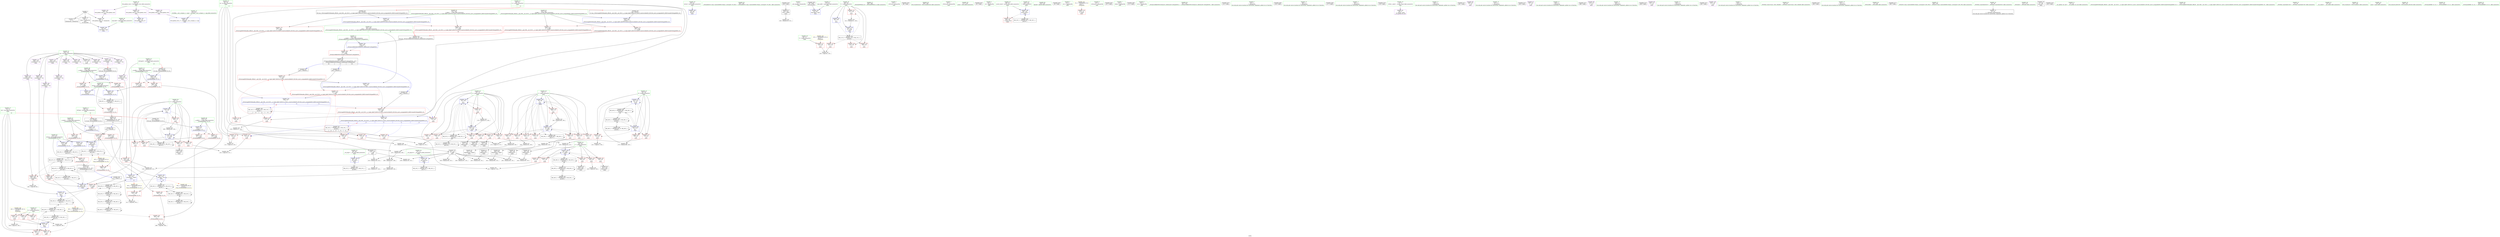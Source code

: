 digraph "SVFG" {
	label="SVFG";

	Node0x56489b049070 [shape=record,color=grey,label="{NodeID: 0\nNullPtr}"];
	Node0x56489b049070 -> Node0x56489b07b5e0[style=solid];
	Node0x56489b049070 -> Node0x56489b07b6e0[style=solid];
	Node0x56489b049070 -> Node0x56489b07c9c0[style=solid];
	Node0x56489b0cfcf0 [shape=record,color=black,label="{NodeID: 526\n397 = PHI(242, )\n0th arg _ZSt3maxIiERKT_S2_S2_ }"];
	Node0x56489b0cfcf0 -> Node0x56489b0853e0[style=solid];
	Node0x56489b09b470 [shape=record,color=black,label="{NodeID: 360\nMR_24V_2 = PHI(MR_24V_3, MR_24V_1, )\npts\{71 \}\n}"];
	Node0x56489b09b470 -> Node0x56489b07cfa0[style=dashed];
	Node0x56489b07cac0 [shape=record,color=blue,label="{NodeID: 194\n50\<--89\nretval\<--\nmain\n}"];
	Node0x56489b0793b0 [shape=record,color=purple,label="{NodeID: 111\n242\<--139\narrayidx49\<--vla\nmain\n|{<s0>15}}"];
	Node0x56489b0793b0:s0 -> Node0x56489b0cfcf0[style=solid,color=red];
	Node0x56489b077e30 [shape=record,color=green,label="{NodeID: 28\n54\<--55\nargv.addr\<--argv.addr_field_insensitive\nmain\n}"];
	Node0x56489b077e30 -> Node0x56489b07cc60[style=solid];
	Node0x56489b0850a0 [shape=record,color=blue,label="{NodeID: 222\n376\<--372\n__a.addr\<--__a\n_ZSt3minIiERKT_S2_S2_\n}"];
	Node0x56489b0850a0 -> Node0x56489b081bb0[style=dashed];
	Node0x56489b0850a0 -> Node0x56489b081c80[style=dashed];
	Node0x56489b07fcd0 [shape=record,color=red,label="{NodeID: 139\n206\<--74\n\<--x\nmain\n}"];
	Node0x56489b07fcd0 -> Node0x56489b08bc80[style=solid];
	Node0x56489b07a6c0 [shape=record,color=green,label="{NodeID: 56\n293\<--294\n_ZSt4endlIcSt11char_traitsIcEERSt13basic_ostreamIT_T0_ES6_\<--_ZSt4endlIcSt11char_traitsIcEERSt13basic_ostreamIT_T0_ES6__field_insensitive\n}"];
	Node0x56489b08c700 [shape=record,color=grey,label="{NodeID: 333\n320 = Binary(319, 321, )\n}"];
	Node0x56489b081390 [shape=record,color=red,label="{NodeID: 167\n250\<--249\n\<--arrayidx54\nmain\n}"];
	Node0x56489b081390 -> Node0x56489b08b680[style=solid];
	Node0x56489b07bf30 [shape=record,color=black,label="{NodeID: 84\n197\<--196\nidxprom30\<--\nmain\n}"];
	Node0x56489b06d1a0 [shape=record,color=green,label="{NodeID: 1\n7\<--1\n__dso_handle\<--dummyObj\nGlob }"];
	Node0x56489b0cfe30 [shape=record,color=black,label="{NodeID: 527\n398 = PHI(86, )\n1st arg _ZSt3maxIiERKT_S2_S2_ }"];
	Node0x56489b0cfe30 -> Node0x56489b0854b0[style=solid];
	Node0x56489b09b970 [shape=record,color=black,label="{NodeID: 361\nMR_26V_2 = PHI(MR_26V_10, MR_26V_1, )\npts\{73 \}\n}"];
	Node0x56489b09b970 -> Node0x56489b07d070[style=dashed];
	Node0x56489b07cb90 [shape=record,color=blue,label="{NodeID: 195\n52\<--48\nargc.addr\<--argc\nmain\n}"];
	Node0x56489b079480 [shape=record,color=purple,label="{NodeID: 112\n246\<--139\narrayidx52\<--vla\nmain\n}"];
	Node0x56489b077f00 [shape=record,color=green,label="{NodeID: 29\n56\<--57\nT\<--T_field_insensitive\nmain\n}"];
	Node0x56489b077f00 -> Node0x56489b07eaf0[style=solid];
	Node0x56489b085170 [shape=record,color=blue,label="{NodeID: 223\n378\<--373\n__b.addr\<--__b\n_ZSt3minIiERKT_S2_S2_\n}"];
	Node0x56489b085170 -> Node0x56489b081d50[style=dashed];
	Node0x56489b085170 -> Node0x56489b081e20[style=dashed];
	Node0x56489b07fda0 [shape=record,color=red,label="{NodeID: 140\n285\<--74\n\<--x\nmain\n}"];
	Node0x56489b07fda0 -> Node0x56489b08c580[style=solid];
	Node0x56489b07a7c0 [shape=record,color=green,label="{NodeID: 57\n295\<--296\n_ZNSolsEPFRSoS_E\<--_ZNSolsEPFRSoS_E_field_insensitive\n}"];
	Node0x56489b08c880 [shape=record,color=grey,label="{NodeID: 334\n194 = Binary(193, 132, )\n}"];
	Node0x56489b081460 [shape=record,color=red,label="{NodeID: 168\n257\<--254\n\<--call56\nmain\n}"];
	Node0x56489b081460 -> Node0x56489b0847f0[style=solid];
	Node0x56489b07c000 [shape=record,color=black,label="{NodeID: 85\n237\<--236\nidxprom46\<--add45\nmain\n}"];
	Node0x56489b07c000 -> Node0x56489b08b080[style=solid];
	Node0x56489b075d00 [shape=record,color=green,label="{NodeID: 2\n8\<--1\n_ZSt3cin\<--dummyObj\nGlob }"];
	Node0x56489b0d07e0 [shape=record,color=black,label="{NodeID: 528\n96 = PHI()\n}"];
	Node0x56489b09be70 [shape=record,color=black,label="{NodeID: 362\nMR_28V_2 = PHI(MR_28V_6, MR_28V_1, )\npts\{75 \}\n}"];
	Node0x56489b09be70 -> Node0x56489b07d140[style=dashed];
	Node0x56489b09be70 -> Node0x56489b09be70[style=dashed];
	Node0x56489b07cc60 [shape=record,color=blue,label="{NodeID: 196\n54\<--49\nargv.addr\<--argv\nmain\n}"];
	Node0x56489b079550 [shape=record,color=purple,label="{NodeID: 113\n249\<--139\narrayidx54\<--vla\nmain\n}"];
	Node0x56489b079550 -> Node0x56489b081390[style=solid];
	Node0x56489b077fd0 [shape=record,color=green,label="{NodeID: 30\n58\<--59\nt\<--t_field_insensitive\nmain\n}"];
	Node0x56489b077fd0 -> Node0x56489b07ebc0[style=solid];
	Node0x56489b077fd0 -> Node0x56489b07ec90[style=solid];
	Node0x56489b077fd0 -> Node0x56489b07ed60[style=solid];
	Node0x56489b077fd0 -> Node0x56489b07ee30[style=solid];
	Node0x56489b077fd0 -> Node0x56489b07cd30[style=solid];
	Node0x56489b077fd0 -> Node0x56489b084bc0[style=solid];
	Node0x56489b085240 [shape=record,color=blue,label="{NodeID: 224\n374\<--388\nretval\<--\n_ZSt3minIiERKT_S2_S2_\n}"];
	Node0x56489b085240 -> Node0x56489b099670[style=dashed];
	Node0x56489b07fe70 [shape=record,color=red,label="{NodeID: 141\n172\<--76\n\<--i\nmain\n}"];
	Node0x56489b07fe70 -> Node0x56489b08e380[style=solid];
	Node0x56489b07a8c0 [shape=record,color=green,label="{NodeID: 58\n308\<--309\nllvm.stackrestore\<--llvm.stackrestore_field_insensitive\n}"];
	Node0x56489b08ca00 [shape=record,color=grey,label="{NodeID: 335\n259 = Binary(258, 100, )\n}"];
	Node0x56489b08ca00 -> Node0x56489b07c340[style=solid];
	Node0x56489b081530 [shape=record,color=red,label="{NodeID: 169\n349\<--341\n\<--__a.addr\n_ZSt4swapIiENSt9enable_ifIXsr6__and_ISt6__not_ISt15__is_tuple_likeIT_EESt21is_move_constructibleIS3_ESt18is_move_assignableIS3_EEE5valueEvE4typeERS3_SC_\n|{<s0>26}}"];
	Node0x56489b081530:s0 -> Node0x56489b0d08e0[style=solid,color=red];
	Node0x56489b07c0d0 [shape=record,color=black,label="{NodeID: 86\n241\<--240\nidxprom48\<--\nmain\n}"];
	Node0x56489b075d90 [shape=record,color=green,label="{NodeID: 3\n9\<--1\n_ZSt4cout\<--dummyObj\nGlob }"];
	Node0x56489b0d08e0 [shape=record,color=black,label="{NodeID: 529\n434 = PHI(349, 355, 345, )\n0th arg _ZSt4moveIRiEONSt16remove_referenceIT_E4typeEOS2_ }"];
	Node0x56489b0d08e0 -> Node0x56489b085720[style=solid];
	Node0x56489b09c370 [shape=record,color=black,label="{NodeID: 363\nMR_30V_2 = PHI(MR_30V_7, MR_30V_1, )\npts\{77 \}\n}"];
	Node0x56489b09c370 -> Node0x56489b07d2e0[style=dashed];
	Node0x56489b09c370 -> Node0x56489b09c370[style=dashed];
	Node0x56489b07cd30 [shape=record,color=blue,label="{NodeID: 197\n58\<--100\nt\<--\nmain\n}"];
	Node0x56489b07cd30 -> Node0x56489b099b70[style=dashed];
	Node0x56489b079620 [shape=record,color=purple,label="{NodeID: 114\n262\<--139\narrayidx59\<--vla\nmain\n}"];
	Node0x56489b0780a0 [shape=record,color=green,label="{NodeID: 31\n60\<--61\nn\<--n_field_insensitive\nmain\n|{|<s3>11}}"];
	Node0x56489b0780a0 -> Node0x56489b07ef00[style=solid];
	Node0x56489b0780a0 -> Node0x56489b07efd0[style=solid];
	Node0x56489b0780a0 -> Node0x56489b07f0a0[style=solid];
	Node0x56489b0780a0:s3 -> Node0x56489b0cfa70[style=solid,color=red];
	Node0x56489b085310 [shape=record,color=blue,label="{NodeID: 225\n374\<--391\nretval\<--\n_ZSt3minIiERKT_S2_S2_\n}"];
	Node0x56489b085310 -> Node0x56489b099670[style=dashed];
	Node0x56489b07ff40 [shape=record,color=red,label="{NodeID: 142\n182\<--76\n\<--i\nmain\n}"];
	Node0x56489b07ff40 -> Node0x56489b07bcc0[style=solid];
	Node0x56489b07a9c0 [shape=record,color=green,label="{NodeID: 59\n317\<--318\nclock\<--clock_field_insensitive\n}"];
	Node0x56489b0cc5b0 [shape=record,color=black,label="{NodeID: 502\n92 = PHI()\n}"];
	Node0x56489b08cb80 [shape=record,color=grey,label="{NodeID: 336\n184 = Binary(183, 132, )\n}"];
	Node0x56489b081600 [shape=record,color=red,label="{NodeID: 170\n358\<--341\n\<--__a.addr\n_ZSt4swapIiENSt9enable_ifIXsr6__and_ISt6__not_ISt15__is_tuple_likeIT_EESt21is_move_constructibleIS3_ESt18is_move_assignableIS3_EEE5valueEvE4typeERS3_SC_\n}"];
	Node0x56489b081600 -> Node0x56489b084f00[style=solid];
	Node0x56489b07c1a0 [shape=record,color=black,label="{NodeID: 87\n244\<--243\nidxprom51\<--\nmain\n}"];
	Node0x56489b07c1a0 -> Node0x56489b08b380[style=solid];
	Node0x56489b076040 [shape=record,color=green,label="{NodeID: 4\n10\<--1\n.str\<--dummyObj\nGlob }"];
	Node0x56489b0d0cb0 [shape=record,color=black,label="{NodeID: 530\n48 = PHI()\n0th arg main }"];
	Node0x56489b0d0cb0 -> Node0x56489b07cb90[style=solid];
	Node0x56489b09c870 [shape=record,color=black,label="{NodeID: 364\nMR_32V_2 = PHI(MR_32V_8, MR_32V_1, )\npts\{79 \}\n}"];
	Node0x56489b09c870 -> Node0x56489b09c870[style=dashed];
	Node0x56489b09c870 -> Node0x56489b0ab970[style=dashed];
	Node0x56489b07ce00 [shape=record,color=blue,label="{NodeID: 198\n66\<--133\nsaved_stack\<--\nmain\n}"];
	Node0x56489b07ce00 -> Node0x56489b07f7f0[style=dashed];
	Node0x56489b07ce00 -> Node0x56489b09aa70[style=dashed];
	Node0x56489b07e950 [shape=record,color=purple,label="{NodeID: 115\n265\<--139\narrayidx61\<--vla\nmain\n}"];
	Node0x56489b07e950 -> Node0x56489b0847f0[style=solid];
	Node0x56489b078170 [shape=record,color=green,label="{NodeID: 32\n62\<--63\nm\<--m_field_insensitive\nmain\n|{|<s5>11}}"];
	Node0x56489b078170 -> Node0x56489b07f170[style=solid];
	Node0x56489b078170 -> Node0x56489b07f240[style=solid];
	Node0x56489b078170 -> Node0x56489b07f310[style=solid];
	Node0x56489b078170 -> Node0x56489b07f3e0[style=solid];
	Node0x56489b078170 -> Node0x56489b07f4b0[style=solid];
	Node0x56489b078170:s5 -> Node0x56489b0cfbb0[style=solid,color=red];
	Node0x56489b0853e0 [shape=record,color=blue,label="{NodeID: 226\n401\<--397\n__a.addr\<--__a\n_ZSt3maxIiERKT_S2_S2_\n}"];
	Node0x56489b0853e0 -> Node0x56489b082160[style=dashed];
	Node0x56489b0853e0 -> Node0x56489b082230[style=dashed];
	Node0x56489b080010 [shape=record,color=red,label="{NodeID: 143\n192\<--76\n\<--i\nmain\n}"];
	Node0x56489b080010 -> Node0x56489b07be60[style=solid];
	Node0x56489b07aac0 [shape=record,color=green,label="{NodeID: 60\n324\<--325\nfprintf\<--fprintf_field_insensitive\n}"];
	Node0x56489b0cc680 [shape=record,color=black,label="{NodeID: 503\n30 = PHI()\n}"];
	Node0x56489b08cd00 [shape=record,color=grey,label="{NodeID: 337\n155 = Binary(129, 132, )\n}"];
	Node0x56489b08cd00 -> Node0x56489b08b500[style=solid];
	Node0x56489b0816d0 [shape=record,color=red,label="{NodeID: 171\n355\<--343\n\<--__b.addr\n_ZSt4swapIiENSt9enable_ifIXsr6__and_ISt6__not_ISt15__is_tuple_likeIT_EESt21is_move_constructibleIS3_ESt18is_move_assignableIS3_EEE5valueEvE4typeERS3_SC_\n|{<s0>27}}"];
	Node0x56489b0816d0:s0 -> Node0x56489b0d08e0[style=solid,color=red];
	Node0x56489b07c270 [shape=record,color=black,label="{NodeID: 88\n248\<--247\nidxprom53\<--\nmain\n}"];
	Node0x56489b0760d0 [shape=record,color=green,label="{NodeID: 5\n12\<--1\n.str.1\<--dummyObj\nGlob }"];
	Node0x56489b0d0d80 [shape=record,color=black,label="{NodeID: 531\n372 = PHI(72, )\n0th arg _ZSt3minIiERKT_S2_S2_ }"];
	Node0x56489b0d0d80 -> Node0x56489b0850a0[style=solid];
	Node0x56489b09d580 [shape=record,color=black,label="{NodeID: 365\nMR_34V_2 = PHI(MR_34V_9, MR_34V_1, )\npts\{81 \}\n}"];
	Node0x56489b09d580 -> Node0x56489b09d580[style=dashed];
	Node0x56489b09d580 -> Node0x56489b0abe70[style=dashed];
	Node0x56489b07ced0 [shape=record,color=blue,label="{NodeID: 199\n68\<--129\n__vla_expr\<--\nmain\n}"];
	Node0x56489b07ced0 -> Node0x56489b09af70[style=dashed];
	Node0x56489b07ea20 [shape=record,color=red,label="{NodeID: 116\n315\<--15\n\<--stderr\nmain\n}"];
	Node0x56489b078240 [shape=record,color=green,label="{NodeID: 33\n64\<--65\nk\<--k_field_insensitive\nmain\n}"];
	Node0x56489b078240 -> Node0x56489b07f580[style=solid];
	Node0x56489b078240 -> Node0x56489b07f650[style=solid];
	Node0x56489b078240 -> Node0x56489b07f720[style=solid];
	Node0x56489b0854b0 [shape=record,color=blue,label="{NodeID: 227\n403\<--398\n__b.addr\<--__b\n_ZSt3maxIiERKT_S2_S2_\n}"];
	Node0x56489b0854b0 -> Node0x56489b082300[style=dashed];
	Node0x56489b0854b0 -> Node0x56489b0823d0[style=dashed];
	Node0x56489b0800e0 [shape=record,color=red,label="{NodeID: 144\n203\<--76\n\<--i\nmain\n}"];
	Node0x56489b0800e0 -> Node0x56489b08b980[style=solid];
	Node0x56489b07abc0 [shape=record,color=green,label="{NodeID: 61\n341\<--342\n__a.addr\<--__a.addr_field_insensitive\n_ZSt4swapIiENSt9enable_ifIXsr6__and_ISt6__not_ISt15__is_tuple_likeIT_EESt21is_move_constructibleIS3_ESt18is_move_assignableIS3_EEE5valueEvE4typeERS3_SC_\n}"];
	Node0x56489b07abc0 -> Node0x56489b081530[style=solid];
	Node0x56489b07abc0 -> Node0x56489b081600[style=solid];
	Node0x56489b07abc0 -> Node0x56489b084c90[style=solid];
	Node0x56489b0ce4c0 [shape=record,color=black,label="{NodeID: 504\n212 = PHI(371, )\n}"];
	Node0x56489b0ce4c0 -> Node0x56489b0812c0[style=solid];
	Node0x56489b08ce80 [shape=record,color=grey,label="{NodeID: 338\n261 = Binary(260, 132, )\n}"];
	Node0x56489b0817a0 [shape=record,color=red,label="{NodeID: 172\n362\<--343\n\<--__b.addr\n_ZSt4swapIiENSt9enable_ifIXsr6__and_ISt6__not_ISt15__is_tuple_likeIT_EESt21is_move_constructibleIS3_ESt18is_move_assignableIS3_EEE5valueEvE4typeERS3_SC_\n}"];
	Node0x56489b0817a0 -> Node0x56489b084fd0[style=solid];
	Node0x56489b07c340 [shape=record,color=black,label="{NodeID: 89\n260\<--259\nidxprom58\<--add57\nmain\n}"];
	Node0x56489b07c340 -> Node0x56489b08ce80[style=solid];
	Node0x56489b076190 [shape=record,color=green,label="{NodeID: 6\n14\<--1\n_ZSt4cerr\<--dummyObj\nGlob }"];
	Node0x56489b0d0e90 [shape=record,color=black,label="{NodeID: 532\n373 = PHI(80, )\n1st arg _ZSt3minIiERKT_S2_S2_ }"];
	Node0x56489b0d0e90 -> Node0x56489b085170[style=solid];
	Node0x56489b09d670 [shape=record,color=black,label="{NodeID: 366\nMR_36V_2 = PHI(MR_36V_10, MR_36V_1, )\npts\{83 \}\n}"];
	Node0x56489b09d670 -> Node0x56489b09d670[style=dashed];
	Node0x56489b09d670 -> Node0x56489b09fe70[style=dashed];
	Node0x56489b07cfa0 [shape=record,color=blue,label="{NodeID: 200\n70\<--132\n__vla_expr10\<--\nmain\n}"];
	Node0x56489b07cfa0 -> Node0x56489b09b470[style=dashed];
	Node0x56489b07eaf0 [shape=record,color=red,label="{NodeID: 117\n103\<--56\n\<--T\nmain\n}"];
	Node0x56489b07eaf0 -> Node0x56489b08dc00[style=solid];
	Node0x56489b078310 [shape=record,color=green,label="{NodeID: 34\n66\<--67\nsaved_stack\<--saved_stack_field_insensitive\nmain\n}"];
	Node0x56489b078310 -> Node0x56489b07f7f0[style=solid];
	Node0x56489b078310 -> Node0x56489b07ce00[style=solid];
	Node0x56489b085580 [shape=record,color=blue,label="{NodeID: 228\n399\<--413\nretval\<--\n_ZSt3maxIiERKT_S2_S2_\n}"];
	Node0x56489b085580 -> Node0x56489b082bf0[style=dashed];
	Node0x56489b0801b0 [shape=record,color=red,label="{NodeID: 145\n235\<--76\n\<--i\nmain\n}"];
	Node0x56489b0801b0 -> Node0x56489b08af00[style=solid];
	Node0x56489b07ac90 [shape=record,color=green,label="{NodeID: 62\n343\<--344\n__b.addr\<--__b.addr_field_insensitive\n_ZSt4swapIiENSt9enable_ifIXsr6__and_ISt6__not_ISt15__is_tuple_likeIT_EESt21is_move_constructibleIS3_ESt18is_move_assignableIS3_EEE5valueEvE4typeERS3_SC_\n}"];
	Node0x56489b07ac90 -> Node0x56489b0816d0[style=solid];
	Node0x56489b07ac90 -> Node0x56489b0817a0[style=solid];
	Node0x56489b07ac90 -> Node0x56489b084d60[style=solid];
	Node0x56489b0ce6b0 [shape=record,color=black,label="{NodeID: 505\n107 = PHI()\n}"];
	Node0x56489b08d000 [shape=record,color=grey,label="{NodeID: 339\n131 = Binary(130, 100, )\n}"];
	Node0x56489b08d000 -> Node0x56489b07ba50[style=solid];
	Node0x56489b081870 [shape=record,color=red,label="{NodeID: 173\n353\<--350\n\<--call\n_ZSt4swapIiENSt9enable_ifIXsr6__and_ISt6__not_ISt15__is_tuple_likeIT_EESt21is_move_constructibleIS3_ESt18is_move_assignableIS3_EEE5valueEvE4typeERS3_SC_\n}"];
	Node0x56489b081870 -> Node0x56489b084e30[style=solid];
	Node0x56489b07c410 [shape=record,color=black,label="{NodeID: 90\n264\<--263\nidxprom60\<--\nmain\n}"];
	Node0x56489b076a80 [shape=record,color=green,label="{NodeID: 7\n15\<--1\nstderr\<--dummyObj\nGlob }"];
	Node0x56489b09db70 [shape=record,color=black,label="{NodeID: 367\nMR_38V_2 = PHI(MR_38V_9, MR_38V_1, )\npts\{85 \}\n}"];
	Node0x56489b09db70 -> Node0x56489b09db70[style=dashed];
	Node0x56489b09db70 -> Node0x56489b0a0370[style=dashed];
	Node0x56489b07d070 [shape=record,color=blue,label="{NodeID: 201\n72\<--143\nans\<--\nmain\n}"];
	Node0x56489b07d070 -> Node0x56489b07f8c0[style=dashed];
	Node0x56489b07d070 -> Node0x56489b07f990[style=dashed];
	Node0x56489b07d070 -> Node0x56489b09b970[style=dashed];
	Node0x56489b07d070 -> Node0x56489b0aaa70[style=dashed];
	Node0x56489b07ebc0 [shape=record,color=red,label="{NodeID: 118\n102\<--58\n\<--t\nmain\n}"];
	Node0x56489b07ebc0 -> Node0x56489b08dc00[style=solid];
	Node0x56489b0783e0 [shape=record,color=green,label="{NodeID: 35\n68\<--69\n__vla_expr\<--__vla_expr_field_insensitive\nmain\n}"];
	Node0x56489b0783e0 -> Node0x56489b07ced0[style=solid];
	Node0x56489b085650 [shape=record,color=blue,label="{NodeID: 229\n399\<--416\nretval\<--\n_ZSt3maxIiERKT_S2_S2_\n}"];
	Node0x56489b085650 -> Node0x56489b082bf0[style=dashed];
	Node0x56489b080280 [shape=record,color=red,label="{NodeID: 146\n243\<--76\n\<--i\nmain\n}"];
	Node0x56489b080280 -> Node0x56489b07c1a0[style=solid];
	Node0x56489b07ad60 [shape=record,color=green,label="{NodeID: 63\n345\<--346\n__tmp\<--__tmp_field_insensitive\n_ZSt4swapIiENSt9enable_ifIXsr6__and_ISt6__not_ISt15__is_tuple_likeIT_EESt21is_move_constructibleIS3_ESt18is_move_assignableIS3_EEE5valueEvE4typeERS3_SC_\n|{|<s1>28}}"];
	Node0x56489b07ad60 -> Node0x56489b084e30[style=solid];
	Node0x56489b07ad60:s1 -> Node0x56489b0d08e0[style=solid,color=red];
	Node0x56489b0ce780 [shape=record,color=black,label="{NodeID: 506\n111 = PHI()\n}"];
	Node0x56489b08d180 [shape=record,color=grey,label="{NodeID: 340\n270 = Binary(269, 100, )\n}"];
	Node0x56489b08d180 -> Node0x56489b084880[style=solid];
	Node0x56489b081940 [shape=record,color=red,label="{NodeID: 174\n357\<--356\n\<--call1\n_ZSt4swapIiENSt9enable_ifIXsr6__and_ISt6__not_ISt15__is_tuple_likeIT_EESt21is_move_constructibleIS3_ESt18is_move_assignableIS3_EEE5valueEvE4typeERS3_SC_\n}"];
	Node0x56489b081940 -> Node0x56489b084f00[style=solid];
	Node0x56489b07c4e0 [shape=record,color=black,label="{NodeID: 91\n319\<--316\nconv\<--call84\nmain\n}"];
	Node0x56489b07c4e0 -> Node0x56489b08c700[style=solid];
	Node0x56489b076b10 [shape=record,color=green,label="{NodeID: 8\n16\<--1\n.str.2\<--dummyObj\nGlob }"];
	Node0x56489b09e070 [shape=record,color=black,label="{NodeID: 368\nMR_40V_2 = PHI(MR_40V_10, MR_40V_1, )\npts\{87 \}\n}"];
	Node0x56489b09e070 -> Node0x56489b09e070[style=dashed];
	Node0x56489b09e070 -> Node0x56489b0a0870[style=dashed];
	Node0x56489b07d140 [shape=record,color=blue,label="{NodeID: 202\n74\<--100\nx\<--\nmain\n}"];
	Node0x56489b07d140 -> Node0x56489b07fa60[style=dashed];
	Node0x56489b07d140 -> Node0x56489b07fb30[style=dashed];
	Node0x56489b07d140 -> Node0x56489b07fc00[style=dashed];
	Node0x56489b07d140 -> Node0x56489b07fcd0[style=dashed];
	Node0x56489b07d140 -> Node0x56489b07fda0[style=dashed];
	Node0x56489b07d140 -> Node0x56489b084af0[style=dashed];
	Node0x56489b07d140 -> Node0x56489b09be70[style=dashed];
	Node0x56489b07ec90 [shape=record,color=red,label="{NodeID: 119\n110\<--58\n\<--t\nmain\n}"];
	Node0x56489b0784b0 [shape=record,color=green,label="{NodeID: 36\n70\<--71\n__vla_expr10\<--__vla_expr10_field_insensitive\nmain\n}"];
	Node0x56489b0784b0 -> Node0x56489b07cfa0[style=solid];
	Node0x56489b085720 [shape=record,color=blue,label="{NodeID: 230\n435\<--434\n__t.addr\<--__t\n_ZSt4moveIRiEONSt16remove_referenceIT_E4typeEOS2_\n}"];
	Node0x56489b085720 -> Node0x56489b082640[style=dashed];
	Node0x56489b080350 [shape=record,color=red,label="{NodeID: 147\n258\<--76\n\<--i\nmain\n}"];
	Node0x56489b080350 -> Node0x56489b08ca00[style=solid];
	Node0x56489b07ae30 [shape=record,color=green,label="{NodeID: 64\n351\<--352\n_ZSt4moveIRiEONSt16remove_referenceIT_E4typeEOS2_\<--_ZSt4moveIRiEONSt16remove_referenceIT_E4typeEOS2__field_insensitive\n}"];
	Node0x56489b0ce850 [shape=record,color=black,label="{NodeID: 507\n115 = PHI()\n}"];
	Node0x56489b08d300 [shape=record,color=grey,label="{NodeID: 341\n411 = cmp(408, 410, )\n}"];
	Node0x56489b081a10 [shape=record,color=red,label="{NodeID: 175\n361\<--360\n\<--call2\n_ZSt4swapIiENSt9enable_ifIXsr6__and_ISt6__not_ISt15__is_tuple_likeIT_EESt21is_move_constructibleIS3_ESt18is_move_assignableIS3_EEE5valueEvE4typeERS3_SC_\n}"];
	Node0x56489b081a10 -> Node0x56489b084fd0[style=solid];
	Node0x56489b07c5b0 [shape=record,color=black,label="{NodeID: 92\n371\<--394\n_ZSt3minIiERKT_S2_S2__ret\<--\n_ZSt3minIiERKT_S2_S2_\n|{<s0>14}}"];
	Node0x56489b07c5b0:s0 -> Node0x56489b0ce4c0[style=solid,color=blue];
	Node0x56489b076bd0 [shape=record,color=green,label="{NodeID: 9\n19\<--1\n\<--dummyObj\nCan only get source location for instruction, argument, global var or function.}"];
	Node0x56489b0b31f0 [shape=record,color=yellow,style=double,label="{NodeID: 452\n26V_1 = ENCHI(MR_26V_0)\npts\{73 \}\nFun[_ZSt3minIiERKT_S2_S2_]}"];
	Node0x56489b0b31f0 -> Node0x56489b081fc0[style=dashed];
	Node0x56489b09e570 [shape=record,color=black,label="{NodeID: 369\nMR_42V_2 = PHI(MR_42V_11, MR_42V_1, )\npts\{140 \}\n}"];
	Node0x56489b09e570 -> Node0x56489b07d210[style=dashed];
	Node0x56489b09e570 -> Node0x56489b09e570[style=dashed];
	Node0x56489b07d210 [shape=record,color=blue,label="{NodeID: 203\n168\<--162\narrayidx16\<--\nmain\n}"];
	Node0x56489b07d210 -> Node0x56489b0a0d70[style=dashed];
	Node0x56489b07ed60 [shape=record,color=red,label="{NodeID: 120\n299\<--58\n\<--t\nmain\n}"];
	Node0x56489b078580 [shape=record,color=green,label="{NodeID: 37\n72\<--73\nans\<--ans_field_insensitive\nmain\n|{|<s4>14}}"];
	Node0x56489b078580 -> Node0x56489b07f8c0[style=solid];
	Node0x56489b078580 -> Node0x56489b07f990[style=solid];
	Node0x56489b078580 -> Node0x56489b07d070[style=solid];
	Node0x56489b078580 -> Node0x56489b07d550[style=solid];
	Node0x56489b078580:s4 -> Node0x56489b0d0d80[style=solid,color=red];
	Node0x56489b080420 [shape=record,color=red,label="{NodeID: 148\n280\<--76\n\<--i\nmain\n}"];
	Node0x56489b080420 -> Node0x56489b08bb00[style=solid];
	Node0x56489b07af30 [shape=record,color=green,label="{NodeID: 65\n374\<--375\nretval\<--retval_field_insensitive\n_ZSt3minIiERKT_S2_S2_\n}"];
	Node0x56489b07af30 -> Node0x56489b081ae0[style=solid];
	Node0x56489b07af30 -> Node0x56489b085240[style=solid];
	Node0x56489b07af30 -> Node0x56489b085310[style=solid];
	Node0x56489b0ce920 [shape=record,color=black,label="{NodeID: 508\n116 = PHI()\n}"];
	Node0x56489b0b19c0 [shape=record,color=yellow,style=double,label="{NodeID: 425\n40V_1 = ENCHI(MR_40V_0)\npts\{87 \}\nFun[_ZSt3maxIiERKT_S2_S2_]}"];
	Node0x56489b0b19c0 -> Node0x56489b082570[style=dashed];
	Node0x56489b08d480 [shape=record,color=grey,label="{NodeID: 342\n190 = cmp(189, 89, )\n}"];
	Node0x56489b081ae0 [shape=record,color=red,label="{NodeID: 176\n394\<--374\n\<--retval\n_ZSt3minIiERKT_S2_S2_\n}"];
	Node0x56489b081ae0 -> Node0x56489b07c5b0[style=solid];
	Node0x56489b07c680 [shape=record,color=black,label="{NodeID: 93\n396\<--419\n_ZSt3maxIiERKT_S2_S2__ret\<--\n_ZSt3maxIiERKT_S2_S2_\n|{<s0>15}}"];
	Node0x56489b07c680:s0 -> Node0x56489b0cf4f0[style=solid,color=blue];
	Node0x56489b076c90 [shape=record,color=green,label="{NodeID: 10\n89\<--1\n\<--dummyObj\nCan only get source location for instruction, argument, global var or function.}"];
	Node0x56489b07d2e0 [shape=record,color=blue,label="{NodeID: 204\n76\<--89\ni\<--\nmain\n}"];
	Node0x56489b07d2e0 -> Node0x56489b07fe70[style=dashed];
	Node0x56489b07d2e0 -> Node0x56489b07ff40[style=dashed];
	Node0x56489b07d2e0 -> Node0x56489b080010[style=dashed];
	Node0x56489b07d2e0 -> Node0x56489b0800e0[style=dashed];
	Node0x56489b07d2e0 -> Node0x56489b0801b0[style=dashed];
	Node0x56489b07d2e0 -> Node0x56489b080280[style=dashed];
	Node0x56489b07d2e0 -> Node0x56489b080350[style=dashed];
	Node0x56489b07d2e0 -> Node0x56489b080420[style=dashed];
	Node0x56489b07d2e0 -> Node0x56489b07d2e0[style=dashed];
	Node0x56489b07d2e0 -> Node0x56489b084a20[style=dashed];
	Node0x56489b07d2e0 -> Node0x56489b09c370[style=dashed];
	Node0x56489b07ee30 [shape=record,color=red,label="{NodeID: 121\n311\<--58\n\<--t\nmain\n}"];
	Node0x56489b07ee30 -> Node0x56489b08b800[style=solid];
	Node0x56489b078650 [shape=record,color=green,label="{NodeID: 38\n74\<--75\nx\<--x_field_insensitive\nmain\n}"];
	Node0x56489b078650 -> Node0x56489b07fa60[style=solid];
	Node0x56489b078650 -> Node0x56489b07fb30[style=solid];
	Node0x56489b078650 -> Node0x56489b07fc00[style=solid];
	Node0x56489b078650 -> Node0x56489b07fcd0[style=solid];
	Node0x56489b078650 -> Node0x56489b07fda0[style=solid];
	Node0x56489b078650 -> Node0x56489b07d140[style=solid];
	Node0x56489b078650 -> Node0x56489b084af0[style=solid];
	Node0x56489b0804f0 [shape=record,color=red,label="{NodeID: 149\n178\<--78\n\<--j\nmain\n}"];
	Node0x56489b0804f0 -> Node0x56489b08dd80[style=solid];
	Node0x56489b07b000 [shape=record,color=green,label="{NodeID: 66\n376\<--377\n__a.addr\<--__a.addr_field_insensitive\n_ZSt3minIiERKT_S2_S2_\n}"];
	Node0x56489b07b000 -> Node0x56489b081bb0[style=solid];
	Node0x56489b07b000 -> Node0x56489b081c80[style=solid];
	Node0x56489b07b000 -> Node0x56489b0850a0[style=solid];
	Node0x56489b0cea20 [shape=record,color=black,label="{NodeID: 509\n117 = PHI()\n}"];
	Node0x56489b0b1ad0 [shape=record,color=yellow,style=double,label="{NodeID: 426\n42V_1 = ENCHI(MR_42V_0)\npts\{140 \}\nFun[_ZSt3maxIiERKT_S2_S2_]}"];
	Node0x56489b0b1ad0 -> Node0x56489b0824a0[style=dashed];
	Node0x56489b08d600 [shape=record,color=grey,label="{NodeID: 343\n229 = cmp(100, 228, )\n}"];
	Node0x56489b081bb0 [shape=record,color=red,label="{NodeID: 177\n384\<--376\n\<--__a.addr\n_ZSt3minIiERKT_S2_S2_\n}"];
	Node0x56489b081bb0 -> Node0x56489b081fc0[style=solid];
	Node0x56489b07c750 [shape=record,color=black,label="{NodeID: 94\n433\<--438\n_ZSt4moveIRiEONSt16remove_referenceIT_E4typeEOS2__ret\<--\n_ZSt4moveIRiEONSt16remove_referenceIT_E4typeEOS2_\n|{<s0>26|<s1>27|<s2>28}}"];
	Node0x56489b07c750:s0 -> Node0x56489b0cf6b0[style=solid,color=blue];
	Node0x56489b07c750:s1 -> Node0x56489b0cf7f0[style=solid,color=blue];
	Node0x56489b07c750:s2 -> Node0x56489b0cf930[style=solid,color=blue];
	Node0x56489b076d90 [shape=record,color=green,label="{NodeID: 11\n93\<--1\n\<--dummyObj\nCan only get source location for instruction, argument, global var or function.}"];
	Node0x56489b07d3b0 [shape=record,color=blue,label="{NodeID: 205\n78\<--100\nj\<--\nmain\n}"];
	Node0x56489b07d3b0 -> Node0x56489b0804f0[style=dashed];
	Node0x56489b07d3b0 -> Node0x56489b0805c0[style=dashed];
	Node0x56489b07d3b0 -> Node0x56489b080690[style=dashed];
	Node0x56489b07d3b0 -> Node0x56489b080760[style=dashed];
	Node0x56489b07d3b0 -> Node0x56489b080830[style=dashed];
	Node0x56489b07d3b0 -> Node0x56489b080900[style=dashed];
	Node0x56489b07d3b0 -> Node0x56489b0809d0[style=dashed];
	Node0x56489b07d3b0 -> Node0x56489b07d3b0[style=dashed];
	Node0x56489b07d3b0 -> Node0x56489b084950[style=dashed];
	Node0x56489b07d3b0 -> Node0x56489b0ab970[style=dashed];
	Node0x56489b07ef00 [shape=record,color=red,label="{NodeID: 122\n120\<--60\n\<--n\nmain\n}"];
	Node0x56489b07ef00 -> Node0x56489b08e200[style=solid];
	Node0x56489b078720 [shape=record,color=green,label="{NodeID: 39\n76\<--77\ni\<--i_field_insensitive\nmain\n}"];
	Node0x56489b078720 -> Node0x56489b07fe70[style=solid];
	Node0x56489b078720 -> Node0x56489b07ff40[style=solid];
	Node0x56489b078720 -> Node0x56489b080010[style=solid];
	Node0x56489b078720 -> Node0x56489b0800e0[style=solid];
	Node0x56489b078720 -> Node0x56489b0801b0[style=solid];
	Node0x56489b078720 -> Node0x56489b080280[style=solid];
	Node0x56489b078720 -> Node0x56489b080350[style=solid];
	Node0x56489b078720 -> Node0x56489b080420[style=solid];
	Node0x56489b078720 -> Node0x56489b07d2e0[style=solid];
	Node0x56489b078720 -> Node0x56489b084a20[style=solid];
	Node0x56489b08ad80 [shape=record,color=grey,label="{NodeID: 316\n138 = Binary(129, 132, )\n}"];
	Node0x56489b0805c0 [shape=record,color=red,label="{NodeID: 150\n186\<--78\n\<--j\nmain\n}"];
	Node0x56489b0805c0 -> Node0x56489b07bd90[style=solid];
	Node0x56489b07b0d0 [shape=record,color=green,label="{NodeID: 67\n378\<--379\n__b.addr\<--__b.addr_field_insensitive\n_ZSt3minIiERKT_S2_S2_\n}"];
	Node0x56489b07b0d0 -> Node0x56489b081d50[style=solid];
	Node0x56489b07b0d0 -> Node0x56489b081e20[style=solid];
	Node0x56489b07b0d0 -> Node0x56489b085170[style=solid];
	Node0x56489b0ceb20 [shape=record,color=black,label="{NodeID: 510\n118 = PHI()\n}"];
	Node0x56489b08d780 [shape=record,color=grey,label="{NodeID: 344\n233 = cmp(231, 232, )\n}"];
	Node0x56489b081c80 [shape=record,color=red,label="{NodeID: 178\n391\<--376\n\<--__a.addr\n_ZSt3minIiERKT_S2_S2_\n}"];
	Node0x56489b081c80 -> Node0x56489b085310[style=solid];
	Node0x56489b07c820 [shape=record,color=purple,label="{NodeID: 95\n29\<--4\n\<--_ZStL8__ioinit\n__cxx_global_var_init\n}"];
	Node0x56489b076e90 [shape=record,color=green,label="{NodeID: 12\n100\<--1\n\<--dummyObj\nCan only get source location for instruction, argument, global var or function.}"];
	Node0x56489b0b34c0 [shape=record,color=yellow,style=double,label="{NodeID: 455\n34V_1 = ENCHI(MR_34V_0)\npts\{81 \}\nFun[_ZSt3minIiERKT_S2_S2_]}"];
	Node0x56489b0b34c0 -> Node0x56489b081ef0[style=dashed];
	Node0x56489b07d480 [shape=record,color=blue,label="{NodeID: 206\n80\<--210\nref.tmp\<--sub\nmain\n|{|<s2>14}}"];
	Node0x56489b07d480 -> Node0x56489b0812c0[style=dashed];
	Node0x56489b07d480 -> Node0x56489b083af0[style=dashed];
	Node0x56489b07d480:s2 -> Node0x56489b0b34c0[style=dashed,color=red];
	Node0x56489b07efd0 [shape=record,color=red,label="{NodeID: 123\n127\<--60\n\<--n\nmain\n}"];
	Node0x56489b07efd0 -> Node0x56489b08b200[style=solid];
	Node0x56489b0787f0 [shape=record,color=green,label="{NodeID: 40\n78\<--79\nj\<--j_field_insensitive\nmain\n}"];
	Node0x56489b0787f0 -> Node0x56489b0804f0[style=solid];
	Node0x56489b0787f0 -> Node0x56489b0805c0[style=solid];
	Node0x56489b0787f0 -> Node0x56489b080690[style=solid];
	Node0x56489b0787f0 -> Node0x56489b080760[style=solid];
	Node0x56489b0787f0 -> Node0x56489b080830[style=solid];
	Node0x56489b0787f0 -> Node0x56489b080900[style=solid];
	Node0x56489b0787f0 -> Node0x56489b0809d0[style=solid];
	Node0x56489b0787f0 -> Node0x56489b07d3b0[style=solid];
	Node0x56489b0787f0 -> Node0x56489b084950[style=solid];
	Node0x56489b0aa070 [shape=record,color=black,label="{NodeID: 400\nMR_40V_6 = PHI(MR_40V_8, MR_40V_5, )\npts\{87 \}\n}"];
	Node0x56489b0aa070 -> Node0x56489b07d7c0[style=dashed];
	Node0x56489b0aa070 -> Node0x56489b0a2670[style=dashed];
	Node0x56489b0aa070 -> Node0x56489b0aa070[style=dashed];
	Node0x56489b08af00 [shape=record,color=grey,label="{NodeID: 317\n236 = Binary(235, 100, )\n}"];
	Node0x56489b08af00 -> Node0x56489b07c000[style=solid];
	Node0x56489b080690 [shape=record,color=red,label="{NodeID: 151\n196\<--78\n\<--j\nmain\n}"];
	Node0x56489b080690 -> Node0x56489b07bf30[style=solid];
	Node0x56489b07b1a0 [shape=record,color=green,label="{NodeID: 68\n399\<--400\nretval\<--retval_field_insensitive\n_ZSt3maxIiERKT_S2_S2_\n}"];
	Node0x56489b07b1a0 -> Node0x56489b082090[style=solid];
	Node0x56489b07b1a0 -> Node0x56489b085580[style=solid];
	Node0x56489b07b1a0 -> Node0x56489b085650[style=solid];
	Node0x56489b0cebf0 [shape=record,color=black,label="{NodeID: 511\n291 = PHI()\n}"];
	Node0x56489b08d900 [shape=record,color=grey,label="{NodeID: 345\n386 = cmp(383, 385, )\n}"];
	Node0x56489b081d50 [shape=record,color=red,label="{NodeID: 179\n382\<--378\n\<--__b.addr\n_ZSt3minIiERKT_S2_S2_\n}"];
	Node0x56489b081d50 -> Node0x56489b081ef0[style=solid];
	Node0x56489b079710 [shape=record,color=purple,label="{NodeID: 96\n106\<--10\n\<--.str\nmain\n}"];
	Node0x56489b076f90 [shape=record,color=green,label="{NodeID: 13\n157\<--1\n\<--dummyObj\nCan only get source location for instruction, argument, global var or function.}"];
	Node0x56489b07d550 [shape=record,color=blue,label="{NodeID: 207\n72\<--215\nans\<--\nmain\n}"];
	Node0x56489b07d550 -> Node0x56489b0830f0[style=dashed];
	Node0x56489b07f0a0 [shape=record,color=red,label="{NodeID: 124\n173\<--60\n\<--n\nmain\n}"];
	Node0x56489b07f0a0 -> Node0x56489b08e380[style=solid];
	Node0x56489b0788c0 [shape=record,color=green,label="{NodeID: 41\n80\<--81\nref.tmp\<--ref.tmp_field_insensitive\nmain\n|{|<s1>14}}"];
	Node0x56489b0788c0 -> Node0x56489b07d480[style=solid];
	Node0x56489b0788c0:s1 -> Node0x56489b0d0e90[style=solid,color=red];
	Node0x56489b0aa570 [shape=record,color=black,label="{NodeID: 401\nMR_42V_7 = PHI(MR_42V_9, MR_42V_6, )\npts\{140 \}\n|{|<s5>15}}"];
	Node0x56489b0aa570 -> Node0x56489b081390[style=dashed];
	Node0x56489b0aa570 -> Node0x56489b081460[style=dashed];
	Node0x56489b0aa570 -> Node0x56489b0847f0[style=dashed];
	Node0x56489b0aa570 -> Node0x56489b0a2b70[style=dashed];
	Node0x56489b0aa570 -> Node0x56489b0aa570[style=dashed];
	Node0x56489b0aa570:s5 -> Node0x56489b0b1ad0[style=dashed,color=red];
	Node0x56489b08b080 [shape=record,color=grey,label="{NodeID: 318\n238 = Binary(237, 132, )\n}"];
	Node0x56489b080760 [shape=record,color=red,label="{NodeID: 152\n208\<--78\n\<--j\nmain\n}"];
	Node0x56489b080760 -> Node0x56489b08bf80[style=solid];
	Node0x56489b07b270 [shape=record,color=green,label="{NodeID: 69\n401\<--402\n__a.addr\<--__a.addr_field_insensitive\n_ZSt3maxIiERKT_S2_S2_\n}"];
	Node0x56489b07b270 -> Node0x56489b082160[style=solid];
	Node0x56489b07b270 -> Node0x56489b082230[style=solid];
	Node0x56489b07b270 -> Node0x56489b0853e0[style=solid];
	Node0x56489b0ced20 [shape=record,color=black,label="{NodeID: 512\n292 = PHI()\n}"];
	Node0x56489b08da80 [shape=record,color=grey,label="{NodeID: 346\n201 = cmp(199, 200, )\n}"];
	Node0x56489b081e20 [shape=record,color=red,label="{NodeID: 180\n388\<--378\n\<--__b.addr\n_ZSt3minIiERKT_S2_S2_\n}"];
	Node0x56489b081e20 -> Node0x56489b085240[style=solid];
	Node0x56489b0797e0 [shape=record,color=purple,label="{NodeID: 97\n297\<--10\n\<--.str\nmain\n}"];
	Node0x56489b077090 [shape=record,color=green,label="{NodeID: 14\n159\<--1\n\<--dummyObj\nCan only get source location for instruction, argument, global var or function.}"];
	Node0x56489b09fe70 [shape=record,color=black,label="{NodeID: 374\nMR_36V_4 = PHI(MR_36V_5, MR_36V_3, )\npts\{83 \}\n}"];
	Node0x56489b09fe70 -> Node0x56489b07d620[style=dashed];
	Node0x56489b09fe70 -> Node0x56489b09d670[style=dashed];
	Node0x56489b09fe70 -> Node0x56489b09fe70[style=dashed];
	Node0x56489b09fe70 -> Node0x56489b0a1c70[style=dashed];
	Node0x56489b07d620 [shape=record,color=blue,label="{NodeID: 208\n82\<--219\nd\<--\nmain\n}"];
	Node0x56489b07d620 -> Node0x56489b080aa0[style=dashed];
	Node0x56489b07d620 -> Node0x56489b080b70[style=dashed];
	Node0x56489b07d620 -> Node0x56489b080c40[style=dashed];
	Node0x56489b07d620 -> Node0x56489b084880[style=dashed];
	Node0x56489b07d620 -> Node0x56489b0a1c70[style=dashed];
	Node0x56489b07f170 [shape=record,color=red,label="{NodeID: 125\n119\<--62\n\<--m\nmain\n}"];
	Node0x56489b07f170 -> Node0x56489b08e200[style=solid];
	Node0x56489b078990 [shape=record,color=green,label="{NodeID: 42\n82\<--83\nd\<--d_field_insensitive\nmain\n}"];
	Node0x56489b078990 -> Node0x56489b080aa0[style=solid];
	Node0x56489b078990 -> Node0x56489b080b70[style=solid];
	Node0x56489b078990 -> Node0x56489b080c40[style=solid];
	Node0x56489b078990 -> Node0x56489b07d620[style=solid];
	Node0x56489b078990 -> Node0x56489b084880[style=solid];
	Node0x56489b0aaa70 [shape=record,color=black,label="{NodeID: 402\nMR_26V_4 = PHI(MR_26V_5, MR_26V_3, )\npts\{73 \}\n}"];
	Node0x56489b0aaa70 -> Node0x56489b07f8c0[style=dashed];
	Node0x56489b0aaa70 -> Node0x56489b07f990[style=dashed];
	Node0x56489b0aaa70 -> Node0x56489b09b970[style=dashed];
	Node0x56489b0aaa70 -> Node0x56489b0830f0[style=dashed];
	Node0x56489b0aaa70 -> Node0x56489b0aaa70[style=dashed];
	Node0x56489b08b200 [shape=record,color=grey,label="{NodeID: 319\n128 = Binary(127, 100, )\n}"];
	Node0x56489b08b200 -> Node0x56489b07b980[style=solid];
	Node0x56489b080830 [shape=record,color=red,label="{NodeID: 153\n224\<--78\n\<--j\nmain\n}"];
	Node0x56489b080830 -> Node0x56489b08be00[style=solid];
	Node0x56489b07b340 [shape=record,color=green,label="{NodeID: 70\n403\<--404\n__b.addr\<--__b.addr_field_insensitive\n_ZSt3maxIiERKT_S2_S2_\n}"];
	Node0x56489b07b340 -> Node0x56489b082300[style=solid];
	Node0x56489b07b340 -> Node0x56489b0823d0[style=solid];
	Node0x56489b07b340 -> Node0x56489b0854b0[style=solid];
	Node0x56489b0cedf0 [shape=record,color=black,label="{NodeID: 513\n298 = PHI()\n}"];
	Node0x56489b08dc00 [shape=record,color=grey,label="{NodeID: 347\n104 = cmp(102, 103, )\n}"];
	Node0x56489b081ef0 [shape=record,color=red,label="{NodeID: 181\n383\<--382\n\<--\n_ZSt3minIiERKT_S2_S2_\n}"];
	Node0x56489b081ef0 -> Node0x56489b08d900[style=solid];
	Node0x56489b0798b0 [shape=record,color=purple,label="{NodeID: 98\n114\<--12\n\<--.str.1\nmain\n}"];
	Node0x56489b077190 [shape=record,color=green,label="{NodeID: 15\n164\<--1\n\<--dummyObj\nCan only get source location for instruction, argument, global var or function.}"];
	Node0x56489b0a0370 [shape=record,color=black,label="{NodeID: 375\nMR_38V_4 = PHI(MR_38V_5, MR_38V_3, )\npts\{85 \}\n}"];
	Node0x56489b0a0370 -> Node0x56489b07d6f0[style=dashed];
	Node0x56489b0a0370 -> Node0x56489b09db70[style=dashed];
	Node0x56489b0a0370 -> Node0x56489b0a0370[style=dashed];
	Node0x56489b0a0370 -> Node0x56489b0a2170[style=dashed];
	Node0x56489b07d6f0 [shape=record,color=blue,label="{NodeID: 209\n84\<--226\ny\<--add41\nmain\n}"];
	Node0x56489b07d6f0 -> Node0x56489b080d10[style=dashed];
	Node0x56489b07d6f0 -> Node0x56489b080de0[style=dashed];
	Node0x56489b07d6f0 -> Node0x56489b080eb0[style=dashed];
	Node0x56489b07d6f0 -> Node0x56489b080f80[style=dashed];
	Node0x56489b07d6f0 -> Node0x56489b081050[style=dashed];
	Node0x56489b07d6f0 -> Node0x56489b07d6f0[style=dashed];
	Node0x56489b07d6f0 -> Node0x56489b0a2170[style=dashed];
	Node0x56489b07f240 [shape=record,color=red,label="{NodeID: 126\n130\<--62\n\<--m\nmain\n}"];
	Node0x56489b07f240 -> Node0x56489b08d000[style=solid];
	Node0x56489b078a60 [shape=record,color=green,label="{NodeID: 43\n84\<--85\ny\<--y_field_insensitive\nmain\n}"];
	Node0x56489b078a60 -> Node0x56489b080d10[style=solid];
	Node0x56489b078a60 -> Node0x56489b080de0[style=solid];
	Node0x56489b078a60 -> Node0x56489b080eb0[style=solid];
	Node0x56489b078a60 -> Node0x56489b080f80[style=solid];
	Node0x56489b078a60 -> Node0x56489b081050[style=solid];
	Node0x56489b078a60 -> Node0x56489b07d6f0[style=solid];
	Node0x56489b08b380 [shape=record,color=grey,label="{NodeID: 320\n245 = Binary(244, 132, )\n}"];
	Node0x56489b080900 [shape=record,color=red,label="{NodeID: 154\n247\<--78\n\<--j\nmain\n}"];
	Node0x56489b080900 -> Node0x56489b07c270[style=solid];
	Node0x56489b07b410 [shape=record,color=green,label="{NodeID: 71\n435\<--436\n__t.addr\<--__t.addr_field_insensitive\n_ZSt4moveIRiEONSt16remove_referenceIT_E4typeEOS2_\n}"];
	Node0x56489b07b410 -> Node0x56489b082640[style=solid];
	Node0x56489b07b410 -> Node0x56489b085720[style=solid];
	Node0x56489b0cef20 [shape=record,color=black,label="{NodeID: 514\n300 = PHI()\n}"];
	Node0x56489b0b1f60 [shape=record,color=yellow,style=double,label="{NodeID: 431\n2V_1 = ENCHI(MR_2V_0)\npts\{1 \}\nFun[main]}"];
	Node0x56489b0b1f60 -> Node0x56489b07ea20[style=dashed];
	Node0x56489b08dd80 [shape=record,color=grey,label="{NodeID: 348\n180 = cmp(178, 179, )\n}"];
	Node0x56489b081fc0 [shape=record,color=red,label="{NodeID: 182\n385\<--384\n\<--\n_ZSt3minIiERKT_S2_S2_\n}"];
	Node0x56489b081fc0 -> Node0x56489b08d900[style=solid];
	Node0x56489b079980 [shape=record,color=purple,label="{NodeID: 99\n301\<--12\n\<--.str.1\nmain\n}"];
	Node0x56489b077290 [shape=record,color=green,label="{NodeID: 16\n205\<--1\n\<--dummyObj\nCan only get source location for instruction, argument, global var or function.}"];
	Node0x56489b0a0870 [shape=record,color=black,label="{NodeID: 376\nMR_40V_4 = PHI(MR_40V_5, MR_40V_3, )\npts\{87 \}\n}"];
	Node0x56489b0a0870 -> Node0x56489b09e070[style=dashed];
	Node0x56489b0a0870 -> Node0x56489b0a0870[style=dashed];
	Node0x56489b0a0870 -> Node0x56489b0a2670[style=dashed];
	Node0x56489b0a0870 -> Node0x56489b0aa070[style=dashed];
	Node0x56489b07d7c0 [shape=record,color=blue,label="{NodeID: 210\n86\<--252\nref.tmp50\<--add55\nmain\n|{|<s2>15}}"];
	Node0x56489b07d7c0 -> Node0x56489b081460[style=dashed];
	Node0x56489b07d7c0 -> Node0x56489b0aa070[style=dashed];
	Node0x56489b07d7c0:s2 -> Node0x56489b0b19c0[style=dashed,color=red];
	Node0x56489b07f310 [shape=record,color=red,label="{NodeID: 127\n151\<--62\n\<--m\nmain\n}"];
	Node0x56489b07f310 -> Node0x56489b08df00[style=solid];
	Node0x56489b078b30 [shape=record,color=green,label="{NodeID: 44\n86\<--87\nref.tmp50\<--ref.tmp50_field_insensitive\nmain\n|{|<s1>15}}"];
	Node0x56489b078b30 -> Node0x56489b07d7c0[style=solid];
	Node0x56489b078b30:s1 -> Node0x56489b0cfe30[style=solid,color=red];
	Node0x56489b08b500 [shape=record,color=grey,label="{NodeID: 321\n156 = Binary(157, 155, )\n}"];
	Node0x56489b0809d0 [shape=record,color=red,label="{NodeID: 155\n275\<--78\n\<--j\nmain\n}"];
	Node0x56489b0809d0 -> Node0x56489b08c400[style=solid];
	Node0x56489b07b4e0 [shape=record,color=green,label="{NodeID: 72\n20\<--440\n_GLOBAL__sub_I_aropan_2_1.cpp\<--_GLOBAL__sub_I_aropan_2_1.cpp_field_insensitive\n}"];
	Node0x56489b07b4e0 -> Node0x56489b07c8f0[style=solid];
	Node0x56489b0cf020 [shape=record,color=black,label="{NodeID: 515\n302 = PHI()\n}"];
	Node0x56489b08df00 [shape=record,color=grey,label="{NodeID: 349\n152 = cmp(150, 151, )\n}"];
	Node0x56489b082090 [shape=record,color=red,label="{NodeID: 183\n419\<--399\n\<--retval\n_ZSt3maxIiERKT_S2_S2_\n}"];
	Node0x56489b082090 -> Node0x56489b07c680[style=solid];
	Node0x56489b079a50 [shape=record,color=purple,label="{NodeID: 100\n322\<--16\n\<--.str.2\nmain\n}"];
	Node0x56489b077390 [shape=record,color=green,label="{NodeID: 17\n219\<--1\n\<--dummyObj\nCan only get source location for instruction, argument, global var or function.}"];
	Node0x56489b0a0d70 [shape=record,color=black,label="{NodeID: 377\nMR_42V_5 = PHI(MR_42V_6, MR_42V_4, )\npts\{140 \}\n}"];
	Node0x56489b0a0d70 -> Node0x56489b081120[style=dashed];
	Node0x56489b0a0d70 -> Node0x56489b0811f0[style=dashed];
	Node0x56489b0a0d70 -> Node0x56489b07d210[style=dashed];
	Node0x56489b0a0d70 -> Node0x56489b09e570[style=dashed];
	Node0x56489b0a0d70 -> Node0x56489b0a0d70[style=dashed];
	Node0x56489b0a0d70 -> Node0x56489b0a2b70[style=dashed];
	Node0x56489b0a0d70 -> Node0x56489b0aa570[style=dashed];
	Node0x56489b0847f0 [shape=record,color=blue,label="{NodeID: 211\n265\<--257\narrayidx61\<--\nmain\n}"];
	Node0x56489b0847f0 -> Node0x56489b0aa570[style=dashed];
	Node0x56489b07f3e0 [shape=record,color=red,label="{NodeID: 128\n179\<--62\n\<--m\nmain\n}"];
	Node0x56489b07f3e0 -> Node0x56489b08dd80[style=solid];
	Node0x56489b078c00 [shape=record,color=green,label="{NodeID: 45\n94\<--95\n_ZNSt8ios_base15sync_with_stdioEb\<--_ZNSt8ios_base15sync_with_stdioEb_field_insensitive\n}"];
	Node0x56489b0ab970 [shape=record,color=black,label="{NodeID: 405\nMR_32V_3 = PHI(MR_32V_4, MR_32V_2, )\npts\{79 \}\n}"];
	Node0x56489b0ab970 -> Node0x56489b07d3b0[style=dashed];
	Node0x56489b0ab970 -> Node0x56489b09c870[style=dashed];
	Node0x56489b0ab970 -> Node0x56489b0ab970[style=dashed];
	Node0x56489b08b680 [shape=record,color=grey,label="{NodeID: 322\n252 = Binary(250, 251, )\n}"];
	Node0x56489b08b680 -> Node0x56489b07d7c0[style=solid];
	Node0x56489b080aa0 [shape=record,color=red,label="{NodeID: 156\n221\<--82\n\<--d\nmain\n}"];
	Node0x56489b080aa0 -> Node0x56489b08e080[style=solid];
	Node0x56489b07b5e0 [shape=record,color=black,label="{NodeID: 73\n2\<--3\ndummyVal\<--dummyVal\n}"];
	Node0x56489b0cf120 [shape=record,color=black,label="{NodeID: 516\n304 = PHI()\n}"];
	Node0x56489b08e080 [shape=record,color=grey,label="{NodeID: 350\n222 = cmp(221, 205, )\n}"];
	Node0x56489b082160 [shape=record,color=red,label="{NodeID: 184\n407\<--401\n\<--__a.addr\n_ZSt3maxIiERKT_S2_S2_\n}"];
	Node0x56489b082160 -> Node0x56489b0824a0[style=solid];
	Node0x56489b079b20 [shape=record,color=purple,label="{NodeID: 101\n444\<--18\nllvm.global_ctors_0\<--llvm.global_ctors\nGlob }"];
	Node0x56489b079b20 -> Node0x56489b082710[style=solid];
	Node0x56489b077490 [shape=record,color=green,label="{NodeID: 18\n321\<--1\n\<--dummyObj\nCan only get source location for instruction, argument, global var or function.}"];
	Node0x56489b084880 [shape=record,color=blue,label="{NodeID: 212\n82\<--270\nd\<--inc\nmain\n}"];
	Node0x56489b084880 -> Node0x56489b080aa0[style=dashed];
	Node0x56489b084880 -> Node0x56489b080b70[style=dashed];
	Node0x56489b084880 -> Node0x56489b080c40[style=dashed];
	Node0x56489b084880 -> Node0x56489b084880[style=dashed];
	Node0x56489b084880 -> Node0x56489b0a1c70[style=dashed];
	Node0x56489b07f4b0 [shape=record,color=red,label="{NodeID: 129\n232\<--62\n\<--m\nmain\n}"];
	Node0x56489b07f4b0 -> Node0x56489b08d780[style=solid];
	Node0x56489b078d00 [shape=record,color=green,label="{NodeID: 46\n97\<--98\n_ZNSirsERi\<--_ZNSirsERi_field_insensitive\n}"];
	Node0x56489b0abe70 [shape=record,color=black,label="{NodeID: 406\nMR_34V_3 = PHI(MR_34V_4, MR_34V_2, )\npts\{81 \}\n}"];
	Node0x56489b0abe70 -> Node0x56489b09d580[style=dashed];
	Node0x56489b0abe70 -> Node0x56489b083af0[style=dashed];
	Node0x56489b0abe70 -> Node0x56489b0abe70[style=dashed];
	Node0x56489b08b800 [shape=record,color=grey,label="{NodeID: 323\n312 = Binary(311, 100, )\n}"];
	Node0x56489b08b800 -> Node0x56489b084bc0[style=solid];
	Node0x56489b080b70 [shape=record,color=red,label="{NodeID: 157\n225\<--82\n\<--d\nmain\n}"];
	Node0x56489b080b70 -> Node0x56489b08be00[style=solid];
	Node0x56489b07b6e0 [shape=record,color=black,label="{NodeID: 74\n49\<--3\nargv\<--dummyVal\nmain\n1st arg main }"];
	Node0x56489b07b6e0 -> Node0x56489b07cc60[style=solid];
	Node0x56489b0cf220 [shape=record,color=black,label="{NodeID: 517\n305 = PHI()\n}"];
	Node0x56489b08e200 [shape=record,color=grey,label="{NodeID: 351\n121 = cmp(119, 120, )\n}"];
	Node0x56489b082230 [shape=record,color=red,label="{NodeID: 185\n416\<--401\n\<--__a.addr\n_ZSt3maxIiERKT_S2_S2_\n}"];
	Node0x56489b082230 -> Node0x56489b085650[style=solid];
	Node0x56489b079c20 [shape=record,color=purple,label="{NodeID: 102\n445\<--18\nllvm.global_ctors_1\<--llvm.global_ctors\nGlob }"];
	Node0x56489b079c20 -> Node0x56489b07c8f0[style=solid];
	Node0x56489b077590 [shape=record,color=green,label="{NodeID: 19\n4\<--6\n_ZStL8__ioinit\<--_ZStL8__ioinit_field_insensitive\nGlob }"];
	Node0x56489b077590 -> Node0x56489b07c820[style=solid];
	Node0x56489b084950 [shape=record,color=blue,label="{NodeID: 213\n78\<--276\nj\<--inc65\nmain\n}"];
	Node0x56489b084950 -> Node0x56489b0804f0[style=dashed];
	Node0x56489b084950 -> Node0x56489b0805c0[style=dashed];
	Node0x56489b084950 -> Node0x56489b080690[style=dashed];
	Node0x56489b084950 -> Node0x56489b080760[style=dashed];
	Node0x56489b084950 -> Node0x56489b080830[style=dashed];
	Node0x56489b084950 -> Node0x56489b080900[style=dashed];
	Node0x56489b084950 -> Node0x56489b0809d0[style=dashed];
	Node0x56489b084950 -> Node0x56489b07d3b0[style=dashed];
	Node0x56489b084950 -> Node0x56489b084950[style=dashed];
	Node0x56489b084950 -> Node0x56489b0ab970[style=dashed];
	Node0x56489b07f580 [shape=record,color=red,label="{NodeID: 130\n143\<--64\n\<--k\nmain\n}"];
	Node0x56489b07f580 -> Node0x56489b07d070[style=solid];
	Node0x56489b078e00 [shape=record,color=green,label="{NodeID: 47\n108\<--109\n_ZStlsISt11char_traitsIcEERSt13basic_ostreamIcT_ES5_PKc\<--_ZStlsISt11char_traitsIcEERSt13basic_ostreamIcT_ES5_PKc_field_insensitive\n}"];
	Node0x56489b08b980 [shape=record,color=grey,label="{NodeID: 324\n204 = Binary(203, 205, )\n}"];
	Node0x56489b08b980 -> Node0x56489b08bc80[style=solid];
	Node0x56489b080c40 [shape=record,color=red,label="{NodeID: 158\n269\<--82\n\<--d\nmain\n}"];
	Node0x56489b080c40 -> Node0x56489b08d180[style=solid];
	Node0x56489b07b7b0 [shape=record,color=black,label="{NodeID: 75\n31\<--32\n\<--_ZNSt8ios_base4InitD1Ev\nCan only get source location for instruction, argument, global var or function.}"];
	Node0x56489b0cf2f0 [shape=record,color=black,label="{NodeID: 518\n316 = PHI()\n}"];
	Node0x56489b0cf2f0 -> Node0x56489b07c4e0[style=solid];
	Node0x56489b0b2310 [shape=record,color=yellow,style=double,label="{NodeID: 435\n10V_1 = ENCHI(MR_10V_0)\npts\{57 \}\nFun[main]}"];
	Node0x56489b0b2310 -> Node0x56489b07eaf0[style=dashed];
	Node0x56489b08e380 [shape=record,color=grey,label="{NodeID: 352\n174 = cmp(172, 173, )\n}"];
	Node0x56489b082300 [shape=record,color=red,label="{NodeID: 186\n409\<--403\n\<--__b.addr\n_ZSt3maxIiERKT_S2_S2_\n}"];
	Node0x56489b082300 -> Node0x56489b082570[style=solid];
	Node0x56489b079d20 [shape=record,color=purple,label="{NodeID: 103\n446\<--18\nllvm.global_ctors_2\<--llvm.global_ctors\nGlob }"];
	Node0x56489b079d20 -> Node0x56489b07c9c0[style=solid];
	Node0x56489b077690 [shape=record,color=green,label="{NodeID: 20\n18\<--22\nllvm.global_ctors\<--llvm.global_ctors_field_insensitive\nGlob }"];
	Node0x56489b077690 -> Node0x56489b079b20[style=solid];
	Node0x56489b077690 -> Node0x56489b079c20[style=solid];
	Node0x56489b077690 -> Node0x56489b079d20[style=solid];
	Node0x56489b0a1c70 [shape=record,color=black,label="{NodeID: 380\nMR_36V_9 = PHI(MR_36V_7, MR_36V_5, )\npts\{83 \}\n}"];
	Node0x56489b0a1c70 -> Node0x56489b07d620[style=dashed];
	Node0x56489b0a1c70 -> Node0x56489b09fe70[style=dashed];
	Node0x56489b0a1c70 -> Node0x56489b0a1c70[style=dashed];
	Node0x56489b084a20 [shape=record,color=blue,label="{NodeID: 214\n76\<--281\ni\<--inc68\nmain\n}"];
	Node0x56489b084a20 -> Node0x56489b07fe70[style=dashed];
	Node0x56489b084a20 -> Node0x56489b07ff40[style=dashed];
	Node0x56489b084a20 -> Node0x56489b080010[style=dashed];
	Node0x56489b084a20 -> Node0x56489b0800e0[style=dashed];
	Node0x56489b084a20 -> Node0x56489b0801b0[style=dashed];
	Node0x56489b084a20 -> Node0x56489b080280[style=dashed];
	Node0x56489b084a20 -> Node0x56489b080350[style=dashed];
	Node0x56489b084a20 -> Node0x56489b080420[style=dashed];
	Node0x56489b084a20 -> Node0x56489b07d2e0[style=dashed];
	Node0x56489b084a20 -> Node0x56489b084a20[style=dashed];
	Node0x56489b084a20 -> Node0x56489b09c370[style=dashed];
	Node0x56489b07f650 [shape=record,color=red,label="{NodeID: 131\n145\<--64\n\<--k\nmain\n}"];
	Node0x56489b07f650 -> Node0x56489b08e500[style=solid];
	Node0x56489b079f20 [shape=record,color=green,label="{NodeID: 48\n112\<--113\n_ZNSolsEi\<--_ZNSolsEi_field_insensitive\n}"];
	Node0x56489b08bb00 [shape=record,color=grey,label="{NodeID: 325\n281 = Binary(280, 100, )\n}"];
	Node0x56489b08bb00 -> Node0x56489b084a20[style=solid];
	Node0x56489b080d10 [shape=record,color=red,label="{NodeID: 159\n228\<--84\n\<--y\nmain\n}"];
	Node0x56489b080d10 -> Node0x56489b08d600[style=solid];
	Node0x56489b07b8b0 [shape=record,color=black,label="{NodeID: 76\n47\<--89\nmain_ret\<--\nmain\n}"];
	Node0x56489b0cf420 [shape=record,color=black,label="{NodeID: 519\n323 = PHI()\n}"];
	Node0x56489b08e500 [shape=record,color=grey,label="{NodeID: 353\n146 = cmp(145, 100, )\n}"];
	Node0x56489b0823d0 [shape=record,color=red,label="{NodeID: 187\n413\<--403\n\<--__b.addr\n_ZSt3maxIiERKT_S2_S2_\n}"];
	Node0x56489b0823d0 -> Node0x56489b085580[style=solid];
	Node0x56489b079e20 [shape=record,color=purple,label="{NodeID: 104\n165\<--139\narrayidx\<--vla\nmain\n}"];
	Node0x56489b077790 [shape=record,color=green,label="{NodeID: 21\n23\<--24\n__cxx_global_var_init\<--__cxx_global_var_init_field_insensitive\n}"];
	Node0x56489b0a2170 [shape=record,color=black,label="{NodeID: 381\nMR_38V_8 = PHI(MR_38V_6, MR_38V_5, )\npts\{85 \}\n}"];
	Node0x56489b0a2170 -> Node0x56489b07d6f0[style=dashed];
	Node0x56489b0a2170 -> Node0x56489b0a0370[style=dashed];
	Node0x56489b0a2170 -> Node0x56489b0a2170[style=dashed];
	Node0x56489b084af0 [shape=record,color=blue,label="{NodeID: 215\n74\<--286\nx\<--inc71\nmain\n}"];
	Node0x56489b084af0 -> Node0x56489b07fa60[style=dashed];
	Node0x56489b084af0 -> Node0x56489b07fb30[style=dashed];
	Node0x56489b084af0 -> Node0x56489b07fc00[style=dashed];
	Node0x56489b084af0 -> Node0x56489b07fcd0[style=dashed];
	Node0x56489b084af0 -> Node0x56489b07fda0[style=dashed];
	Node0x56489b084af0 -> Node0x56489b084af0[style=dashed];
	Node0x56489b084af0 -> Node0x56489b09be70[style=dashed];
	Node0x56489b07f720 [shape=record,color=red,label="{NodeID: 132\n200\<--64\n\<--k\nmain\n}"];
	Node0x56489b07f720 -> Node0x56489b08da80[style=solid];
	Node0x56489b07a020 [shape=record,color=green,label="{NodeID: 49\n124\<--125\n_ZSt4swapIiENSt9enable_ifIXsr6__and_ISt6__not_ISt15__is_tuple_likeIT_EESt21is_move_constructibleIS3_ESt18is_move_assignableIS3_EEE5valueEvE4typeERS3_SC_\<--_ZSt4swapIiENSt9enable_ifIXsr6__and_ISt6__not_ISt15__is_tuple_likeIT_EESt21is_move_constructibleIS3_ESt18is_move_assignableIS3_EEE5valueEvE4typeERS3_SC__field_insensitive\n}"];
	Node0x56489b08bc80 [shape=record,color=grey,label="{NodeID: 326\n207 = Binary(204, 206, )\n}"];
	Node0x56489b08bc80 -> Node0x56489b08bf80[style=solid];
	Node0x56489b080de0 [shape=record,color=red,label="{NodeID: 160\n231\<--84\n\<--y\nmain\n}"];
	Node0x56489b080de0 -> Node0x56489b08d780[style=solid];
	Node0x56489b07b980 [shape=record,color=black,label="{NodeID: 77\n129\<--128\n\<--add\nmain\n}"];
	Node0x56489b07b980 -> Node0x56489b07ced0[style=solid];
	Node0x56489b07b980 -> Node0x56489b08ad80[style=solid];
	Node0x56489b07b980 -> Node0x56489b08cd00[style=solid];
	Node0x56489b0cf4f0 [shape=record,color=black,label="{NodeID: 520\n254 = PHI(396, )\n}"];
	Node0x56489b0cf4f0 -> Node0x56489b081460[style=solid];
	Node0x56489b099670 [shape=record,color=black,label="{NodeID: 354\nMR_54V_3 = PHI(MR_54V_4, MR_54V_2, )\npts\{375 \}\n}"];
	Node0x56489b099670 -> Node0x56489b081ae0[style=dashed];
	Node0x56489b0824a0 [shape=record,color=red,label="{NodeID: 188\n408\<--407\n\<--\n_ZSt3maxIiERKT_S2_S2_\n}"];
	Node0x56489b0824a0 -> Node0x56489b08d300[style=solid];
	Node0x56489b078ed0 [shape=record,color=purple,label="{NodeID: 105\n168\<--139\narrayidx16\<--vla\nmain\n}"];
	Node0x56489b078ed0 -> Node0x56489b07d210[style=solid];
	Node0x56489b077890 [shape=record,color=green,label="{NodeID: 22\n27\<--28\n_ZNSt8ios_base4InitC1Ev\<--_ZNSt8ios_base4InitC1Ev_field_insensitive\n}"];
	Node0x56489b0a2670 [shape=record,color=black,label="{NodeID: 382\nMR_40V_9 = PHI(MR_40V_6, MR_40V_5, )\npts\{87 \}\n}"];
	Node0x56489b0a2670 -> Node0x56489b0a0870[style=dashed];
	Node0x56489b0a2670 -> Node0x56489b0a2670[style=dashed];
	Node0x56489b0a2670 -> Node0x56489b0aa070[style=dashed];
	Node0x56489b084bc0 [shape=record,color=blue,label="{NodeID: 216\n58\<--312\nt\<--inc82\nmain\n}"];
	Node0x56489b084bc0 -> Node0x56489b099b70[style=dashed];
	Node0x56489b07f7f0 [shape=record,color=red,label="{NodeID: 133\n306\<--66\n\<--saved_stack\nmain\n}"];
	Node0x56489b07a120 [shape=record,color=green,label="{NodeID: 50\n133\<--134\n\<--field_insensitive\nmain\n}"];
	Node0x56489b07a120 -> Node0x56489b07ce00[style=solid];
	Node0x56489b08be00 [shape=record,color=grey,label="{NodeID: 327\n226 = Binary(224, 225, )\n}"];
	Node0x56489b08be00 -> Node0x56489b07d6f0[style=solid];
	Node0x56489b080eb0 [shape=record,color=red,label="{NodeID: 161\n240\<--84\n\<--y\nmain\n}"];
	Node0x56489b080eb0 -> Node0x56489b07c0d0[style=solid];
	Node0x56489b07ba50 [shape=record,color=black,label="{NodeID: 78\n132\<--131\n\<--add9\nmain\n}"];
	Node0x56489b07ba50 -> Node0x56489b07cfa0[style=solid];
	Node0x56489b07ba50 -> Node0x56489b08ad80[style=solid];
	Node0x56489b07ba50 -> Node0x56489b08b080[style=solid];
	Node0x56489b07ba50 -> Node0x56489b08b380[style=solid];
	Node0x56489b07ba50 -> Node0x56489b08c280[style=solid];
	Node0x56489b07ba50 -> Node0x56489b08c880[style=solid];
	Node0x56489b07ba50 -> Node0x56489b08cb80[style=solid];
	Node0x56489b07ba50 -> Node0x56489b08cd00[style=solid];
	Node0x56489b07ba50 -> Node0x56489b08ce80[style=solid];
	Node0x56489b0cf6b0 [shape=record,color=black,label="{NodeID: 521\n350 = PHI(433, )\n}"];
	Node0x56489b0cf6b0 -> Node0x56489b081870[style=solid];
	Node0x56489b099b70 [shape=record,color=black,label="{NodeID: 355\nMR_12V_3 = PHI(MR_12V_4, MR_12V_2, )\npts\{59 \}\n}"];
	Node0x56489b099b70 -> Node0x56489b07ebc0[style=dashed];
	Node0x56489b099b70 -> Node0x56489b07ec90[style=dashed];
	Node0x56489b099b70 -> Node0x56489b07ed60[style=dashed];
	Node0x56489b099b70 -> Node0x56489b07ee30[style=dashed];
	Node0x56489b099b70 -> Node0x56489b084bc0[style=dashed];
	Node0x56489b082570 [shape=record,color=red,label="{NodeID: 189\n410\<--409\n\<--\n_ZSt3maxIiERKT_S2_S2_\n}"];
	Node0x56489b082570 -> Node0x56489b08d300[style=solid];
	Node0x56489b078fa0 [shape=record,color=purple,label="{NodeID: 106\n185\<--139\narrayidx24\<--vla\nmain\n}"];
	Node0x56489b077990 [shape=record,color=green,label="{NodeID: 23\n33\<--34\n__cxa_atexit\<--__cxa_atexit_field_insensitive\n}"];
	Node0x56489b0a2b70 [shape=record,color=black,label="{NodeID: 383\nMR_42V_10 = PHI(MR_42V_7, MR_42V_6, )\npts\{140 \}\n}"];
	Node0x56489b0a2b70 -> Node0x56489b081120[style=dashed];
	Node0x56489b0a2b70 -> Node0x56489b0811f0[style=dashed];
	Node0x56489b0a2b70 -> Node0x56489b0a0d70[style=dashed];
	Node0x56489b0a2b70 -> Node0x56489b0a2b70[style=dashed];
	Node0x56489b0a2b70 -> Node0x56489b0aa570[style=dashed];
	Node0x56489b084c90 [shape=record,color=blue,label="{NodeID: 217\n341\<--339\n__a.addr\<--__a\n_ZSt4swapIiENSt9enable_ifIXsr6__and_ISt6__not_ISt15__is_tuple_likeIT_EESt21is_move_constructibleIS3_ESt18is_move_assignableIS3_EEE5valueEvE4typeERS3_SC_\n}"];
	Node0x56489b084c90 -> Node0x56489b081530[style=dashed];
	Node0x56489b084c90 -> Node0x56489b081600[style=dashed];
	Node0x56489b07f8c0 [shape=record,color=red,label="{NodeID: 134\n290\<--72\n\<--ans\nmain\n}"];
	Node0x56489b07a1f0 [shape=record,color=green,label="{NodeID: 51\n135\<--136\nllvm.stacksave\<--llvm.stacksave_field_insensitive\n}"];
	Node0x56489b08bf80 [shape=record,color=grey,label="{NodeID: 328\n209 = Binary(207, 208, )\n}"];
	Node0x56489b08bf80 -> Node0x56489b08c100[style=solid];
	Node0x56489b080f80 [shape=record,color=red,label="{NodeID: 162\n251\<--84\n\<--y\nmain\n}"];
	Node0x56489b080f80 -> Node0x56489b08b680[style=solid];
	Node0x56489b07bb20 [shape=record,color=black,label="{NodeID: 79\n154\<--139\n\<--vla\nmain\n}"];
	Node0x56489b0cf7f0 [shape=record,color=black,label="{NodeID: 522\n356 = PHI(433, )\n}"];
	Node0x56489b0cf7f0 -> Node0x56489b081940[style=solid];
	Node0x56489b0b2690 [shape=record,color=yellow,style=double,label="{NodeID: 439\n18V_1 = ENCHI(MR_18V_0)\npts\{65 \}\nFun[main]}"];
	Node0x56489b0b2690 -> Node0x56489b07f580[style=dashed];
	Node0x56489b0b2690 -> Node0x56489b07f650[style=dashed];
	Node0x56489b0b2690 -> Node0x56489b07f720[style=dashed];
	Node0x56489b09a070 [shape=record,color=black,label="{NodeID: 356\nMR_14V_2 = PHI(MR_14V_4, MR_14V_1, )\npts\{61 \}\n|{|<s4>11|<s5>11|<s6>11}}"];
	Node0x56489b09a070 -> Node0x56489b07ef00[style=dashed];
	Node0x56489b09a070 -> Node0x56489b07efd0[style=dashed];
	Node0x56489b09a070 -> Node0x56489b07f0a0[style=dashed];
	Node0x56489b09a070 -> Node0x56489b09a070[style=dashed];
	Node0x56489b09a070:s4 -> Node0x56489b081870[style=dashed,color=red];
	Node0x56489b09a070:s5 -> Node0x56489b081940[style=dashed,color=red];
	Node0x56489b09a070:s6 -> Node0x56489b084f00[style=dashed,color=red];
	Node0x56489b082640 [shape=record,color=red,label="{NodeID: 190\n438\<--435\n\<--__t.addr\n_ZSt4moveIRiEONSt16remove_referenceIT_E4typeEOS2_\n}"];
	Node0x56489b082640 -> Node0x56489b07c750[style=solid];
	Node0x56489b079070 [shape=record,color=purple,label="{NodeID: 107\n188\<--139\narrayidx26\<--vla\nmain\n}"];
	Node0x56489b079070 -> Node0x56489b081120[style=solid];
	Node0x56489b077a90 [shape=record,color=green,label="{NodeID: 24\n32\<--38\n_ZNSt8ios_base4InitD1Ev\<--_ZNSt8ios_base4InitD1Ev_field_insensitive\n}"];
	Node0x56489b077a90 -> Node0x56489b07b7b0[style=solid];
	Node0x56489b082bf0 [shape=record,color=black,label="{NodeID: 384\nMR_62V_3 = PHI(MR_62V_4, MR_62V_2, )\npts\{400 \}\n}"];
	Node0x56489b082bf0 -> Node0x56489b082090[style=dashed];
	Node0x56489b084d60 [shape=record,color=blue,label="{NodeID: 218\n343\<--340\n__b.addr\<--__b\n_ZSt4swapIiENSt9enable_ifIXsr6__and_ISt6__not_ISt15__is_tuple_likeIT_EESt21is_move_constructibleIS3_ESt18is_move_assignableIS3_EEE5valueEvE4typeERS3_SC_\n}"];
	Node0x56489b084d60 -> Node0x56489b0816d0[style=dashed];
	Node0x56489b084d60 -> Node0x56489b0817a0[style=dashed];
	Node0x56489b07f990 [shape=record,color=red,label="{NodeID: 135\n303\<--72\n\<--ans\nmain\n}"];
	Node0x56489b07a2f0 [shape=record,color=green,label="{NodeID: 52\n139\<--140\nvla\<--vla_field_insensitive\nmain\n}"];
	Node0x56489b07a2f0 -> Node0x56489b07bb20[style=solid];
	Node0x56489b07a2f0 -> Node0x56489b079e20[style=solid];
	Node0x56489b07a2f0 -> Node0x56489b078ed0[style=solid];
	Node0x56489b07a2f0 -> Node0x56489b078fa0[style=solid];
	Node0x56489b07a2f0 -> Node0x56489b079070[style=solid];
	Node0x56489b07a2f0 -> Node0x56489b079140[style=solid];
	Node0x56489b07a2f0 -> Node0x56489b079210[style=solid];
	Node0x56489b07a2f0 -> Node0x56489b0792e0[style=solid];
	Node0x56489b07a2f0 -> Node0x56489b0793b0[style=solid];
	Node0x56489b07a2f0 -> Node0x56489b079480[style=solid];
	Node0x56489b07a2f0 -> Node0x56489b079550[style=solid];
	Node0x56489b07a2f0 -> Node0x56489b079620[style=solid];
	Node0x56489b07a2f0 -> Node0x56489b07e950[style=solid];
	Node0x56489b08c100 [shape=record,color=grey,label="{NodeID: 329\n210 = Binary(209, 205, )\n}"];
	Node0x56489b08c100 -> Node0x56489b07d480[style=solid];
	Node0x56489b081050 [shape=record,color=red,label="{NodeID: 163\n263\<--84\n\<--y\nmain\n}"];
	Node0x56489b081050 -> Node0x56489b07c410[style=solid];
	Node0x56489b07bbf0 [shape=record,color=black,label="{NodeID: 80\n167\<--166\nidxprom\<--\nmain\n}"];
	Node0x56489b0cf930 [shape=record,color=black,label="{NodeID: 523\n360 = PHI(433, )\n}"];
	Node0x56489b0cf930 -> Node0x56489b081a10[style=solid];
	Node0x56489b09a570 [shape=record,color=black,label="{NodeID: 357\nMR_16V_2 = PHI(MR_16V_4, MR_16V_1, )\npts\{63 \}\n|{|<s6>11|<s7>11|<s8>11|<s9>11}}"];
	Node0x56489b09a570 -> Node0x56489b07f170[style=dashed];
	Node0x56489b09a570 -> Node0x56489b07f240[style=dashed];
	Node0x56489b09a570 -> Node0x56489b07f310[style=dashed];
	Node0x56489b09a570 -> Node0x56489b07f3e0[style=dashed];
	Node0x56489b09a570 -> Node0x56489b07f4b0[style=dashed];
	Node0x56489b09a570 -> Node0x56489b09a570[style=dashed];
	Node0x56489b09a570:s6 -> Node0x56489b081870[style=dashed,color=red];
	Node0x56489b09a570:s7 -> Node0x56489b081940[style=dashed,color=red];
	Node0x56489b09a570:s8 -> Node0x56489b081a10[style=dashed,color=red];
	Node0x56489b09a570:s9 -> Node0x56489b084fd0[style=dashed,color=red];
	Node0x56489b082710 [shape=record,color=blue,label="{NodeID: 191\n444\<--19\nllvm.global_ctors_0\<--\nGlob }"];
	Node0x56489b079140 [shape=record,color=purple,label="{NodeID: 108\n195\<--139\narrayidx29\<--vla\nmain\n}"];
	Node0x56489b077b90 [shape=record,color=green,label="{NodeID: 25\n45\<--46\nmain\<--main_field_insensitive\n}"];
	Node0x56489b0830f0 [shape=record,color=black,label="{NodeID: 385\nMR_26V_6 = PHI(MR_26V_9, MR_26V_5, )\npts\{73 \}\n|{|<s4>14}}"];
	Node0x56489b0830f0 -> Node0x56489b0812c0[style=dashed];
	Node0x56489b0830f0 -> Node0x56489b07d550[style=dashed];
	Node0x56489b0830f0 -> Node0x56489b0830f0[style=dashed];
	Node0x56489b0830f0 -> Node0x56489b0aaa70[style=dashed];
	Node0x56489b0830f0:s4 -> Node0x56489b0b31f0[style=dashed,color=red];
	Node0x56489b084e30 [shape=record,color=blue,label="{NodeID: 219\n345\<--353\n__tmp\<--\n_ZSt4swapIiENSt9enable_ifIXsr6__and_ISt6__not_ISt15__is_tuple_likeIT_EESt21is_move_constructibleIS3_ESt18is_move_assignableIS3_EEE5valueEvE4typeERS3_SC_\n}"];
	Node0x56489b084e30 -> Node0x56489b081940[style=dashed];
	Node0x56489b084e30 -> Node0x56489b081a10[style=dashed];
	Node0x56489b07fa60 [shape=record,color=red,label="{NodeID: 136\n150\<--74\n\<--x\nmain\n}"];
	Node0x56489b07fa60 -> Node0x56489b08df00[style=solid];
	Node0x56489b07a3c0 [shape=record,color=green,label="{NodeID: 53\n160\<--161\nllvm.memset.p0i8.i64\<--llvm.memset.p0i8.i64_field_insensitive\n}"];
	Node0x56489b08c280 [shape=record,color=grey,label="{NodeID: 330\n163 = Binary(164, 132, )\n}"];
	Node0x56489b081120 [shape=record,color=red,label="{NodeID: 164\n189\<--188\n\<--arrayidx26\nmain\n}"];
	Node0x56489b081120 -> Node0x56489b08d480[style=solid];
	Node0x56489b07bcc0 [shape=record,color=black,label="{NodeID: 81\n183\<--182\nidxprom23\<--\nmain\n}"];
	Node0x56489b07bcc0 -> Node0x56489b08cb80[style=solid];
	Node0x56489b0cfa70 [shape=record,color=black,label="{NodeID: 524\n339 = PHI(60, )\n0th arg _ZSt4swapIiENSt9enable_ifIXsr6__and_ISt6__not_ISt15__is_tuple_likeIT_EESt21is_move_constructibleIS3_ESt18is_move_assignableIS3_EEE5valueEvE4typeERS3_SC_ }"];
	Node0x56489b0cfa70 -> Node0x56489b084c90[style=solid];
	Node0x56489b09aa70 [shape=record,color=black,label="{NodeID: 358\nMR_20V_2 = PHI(MR_20V_3, MR_20V_1, )\npts\{67 \}\n}"];
	Node0x56489b09aa70 -> Node0x56489b07ce00[style=dashed];
	Node0x56489b07c8f0 [shape=record,color=blue,label="{NodeID: 192\n445\<--20\nllvm.global_ctors_1\<--_GLOBAL__sub_I_aropan_2_1.cpp\nGlob }"];
	Node0x56489b079210 [shape=record,color=purple,label="{NodeID: 109\n198\<--139\narrayidx31\<--vla\nmain\n}"];
	Node0x56489b079210 -> Node0x56489b0811f0[style=solid];
	Node0x56489b077c90 [shape=record,color=green,label="{NodeID: 26\n50\<--51\nretval\<--retval_field_insensitive\nmain\n}"];
	Node0x56489b077c90 -> Node0x56489b07cac0[style=solid];
	Node0x56489b084f00 [shape=record,color=blue,label="{NodeID: 220\n358\<--357\n\<--\n_ZSt4swapIiENSt9enable_ifIXsr6__and_ISt6__not_ISt15__is_tuple_likeIT_EESt21is_move_constructibleIS3_ESt18is_move_assignableIS3_EEE5valueEvE4typeERS3_SC_\n|{|<s1>11|<s2>11|<s3>11}}"];
	Node0x56489b084f00 -> Node0x56489b081a10[style=dashed];
	Node0x56489b084f00:s1 -> Node0x56489b07efd0[style=dashed,color=blue];
	Node0x56489b084f00:s2 -> Node0x56489b07f0a0[style=dashed,color=blue];
	Node0x56489b084f00:s3 -> Node0x56489b09a070[style=dashed,color=blue];
	Node0x56489b07fb30 [shape=record,color=red,label="{NodeID: 137\n162\<--74\n\<--x\nmain\n}"];
	Node0x56489b07fb30 -> Node0x56489b07d210[style=solid];
	Node0x56489b07a4c0 [shape=record,color=green,label="{NodeID: 54\n213\<--214\n_ZSt3minIiERKT_S2_S2_\<--_ZSt3minIiERKT_S2_S2__field_insensitive\n}"];
	Node0x56489b08c400 [shape=record,color=grey,label="{NodeID: 331\n276 = Binary(275, 100, )\n}"];
	Node0x56489b08c400 -> Node0x56489b084950[style=solid];
	Node0x56489b0811f0 [shape=record,color=red,label="{NodeID: 165\n199\<--198\n\<--arrayidx31\nmain\n}"];
	Node0x56489b0811f0 -> Node0x56489b08da80[style=solid];
	Node0x56489b07bd90 [shape=record,color=black,label="{NodeID: 82\n187\<--186\nidxprom25\<--\nmain\n}"];
	Node0x56489b0cfbb0 [shape=record,color=black,label="{NodeID: 525\n340 = PHI(62, )\n1st arg _ZSt4swapIiENSt9enable_ifIXsr6__and_ISt6__not_ISt15__is_tuple_likeIT_EESt21is_move_constructibleIS3_ESt18is_move_assignableIS3_EEE5valueEvE4typeERS3_SC_ }"];
	Node0x56489b0cfbb0 -> Node0x56489b084d60[style=solid];
	Node0x56489b09af70 [shape=record,color=black,label="{NodeID: 359\nMR_22V_2 = PHI(MR_22V_3, MR_22V_1, )\npts\{69 \}\n}"];
	Node0x56489b09af70 -> Node0x56489b07ced0[style=dashed];
	Node0x56489b07c9c0 [shape=record,color=blue, style = dotted,label="{NodeID: 193\n446\<--3\nllvm.global_ctors_2\<--dummyVal\nGlob }"];
	Node0x56489b0792e0 [shape=record,color=purple,label="{NodeID: 110\n239\<--139\narrayidx47\<--vla\nmain\n}"];
	Node0x56489b077d60 [shape=record,color=green,label="{NodeID: 27\n52\<--53\nargc.addr\<--argc.addr_field_insensitive\nmain\n}"];
	Node0x56489b077d60 -> Node0x56489b07cb90[style=solid];
	Node0x56489b083af0 [shape=record,color=black,label="{NodeID: 387\nMR_34V_5 = PHI(MR_34V_8, MR_34V_4, )\npts\{81 \}\n}"];
	Node0x56489b083af0 -> Node0x56489b07d480[style=dashed];
	Node0x56489b083af0 -> Node0x56489b083af0[style=dashed];
	Node0x56489b083af0 -> Node0x56489b0abe70[style=dashed];
	Node0x56489b084fd0 [shape=record,color=blue,label="{NodeID: 221\n362\<--361\n\<--\n_ZSt4swapIiENSt9enable_ifIXsr6__and_ISt6__not_ISt15__is_tuple_likeIT_EESt21is_move_constructibleIS3_ESt18is_move_assignableIS3_EEE5valueEvE4typeERS3_SC_\n|{<s0>11|<s1>11|<s2>11|<s3>11|<s4>11}}"];
	Node0x56489b084fd0:s0 -> Node0x56489b07f240[style=dashed,color=blue];
	Node0x56489b084fd0:s1 -> Node0x56489b07f310[style=dashed,color=blue];
	Node0x56489b084fd0:s2 -> Node0x56489b07f3e0[style=dashed,color=blue];
	Node0x56489b084fd0:s3 -> Node0x56489b07f4b0[style=dashed,color=blue];
	Node0x56489b084fd0:s4 -> Node0x56489b09a570[style=dashed,color=blue];
	Node0x56489b07fc00 [shape=record,color=red,label="{NodeID: 138\n166\<--74\n\<--x\nmain\n}"];
	Node0x56489b07fc00 -> Node0x56489b07bbf0[style=solid];
	Node0x56489b07a5c0 [shape=record,color=green,label="{NodeID: 55\n255\<--256\n_ZSt3maxIiERKT_S2_S2_\<--_ZSt3maxIiERKT_S2_S2__field_insensitive\n}"];
	Node0x56489b08c580 [shape=record,color=grey,label="{NodeID: 332\n286 = Binary(285, 100, )\n}"];
	Node0x56489b08c580 -> Node0x56489b084af0[style=solid];
	Node0x56489b0812c0 [shape=record,color=red,label="{NodeID: 166\n215\<--212\n\<--call36\nmain\n}"];
	Node0x56489b0812c0 -> Node0x56489b07d550[style=solid];
	Node0x56489b07be60 [shape=record,color=black,label="{NodeID: 83\n193\<--192\nidxprom28\<--\nmain\n}"];
	Node0x56489b07be60 -> Node0x56489b08c880[style=solid];
}
